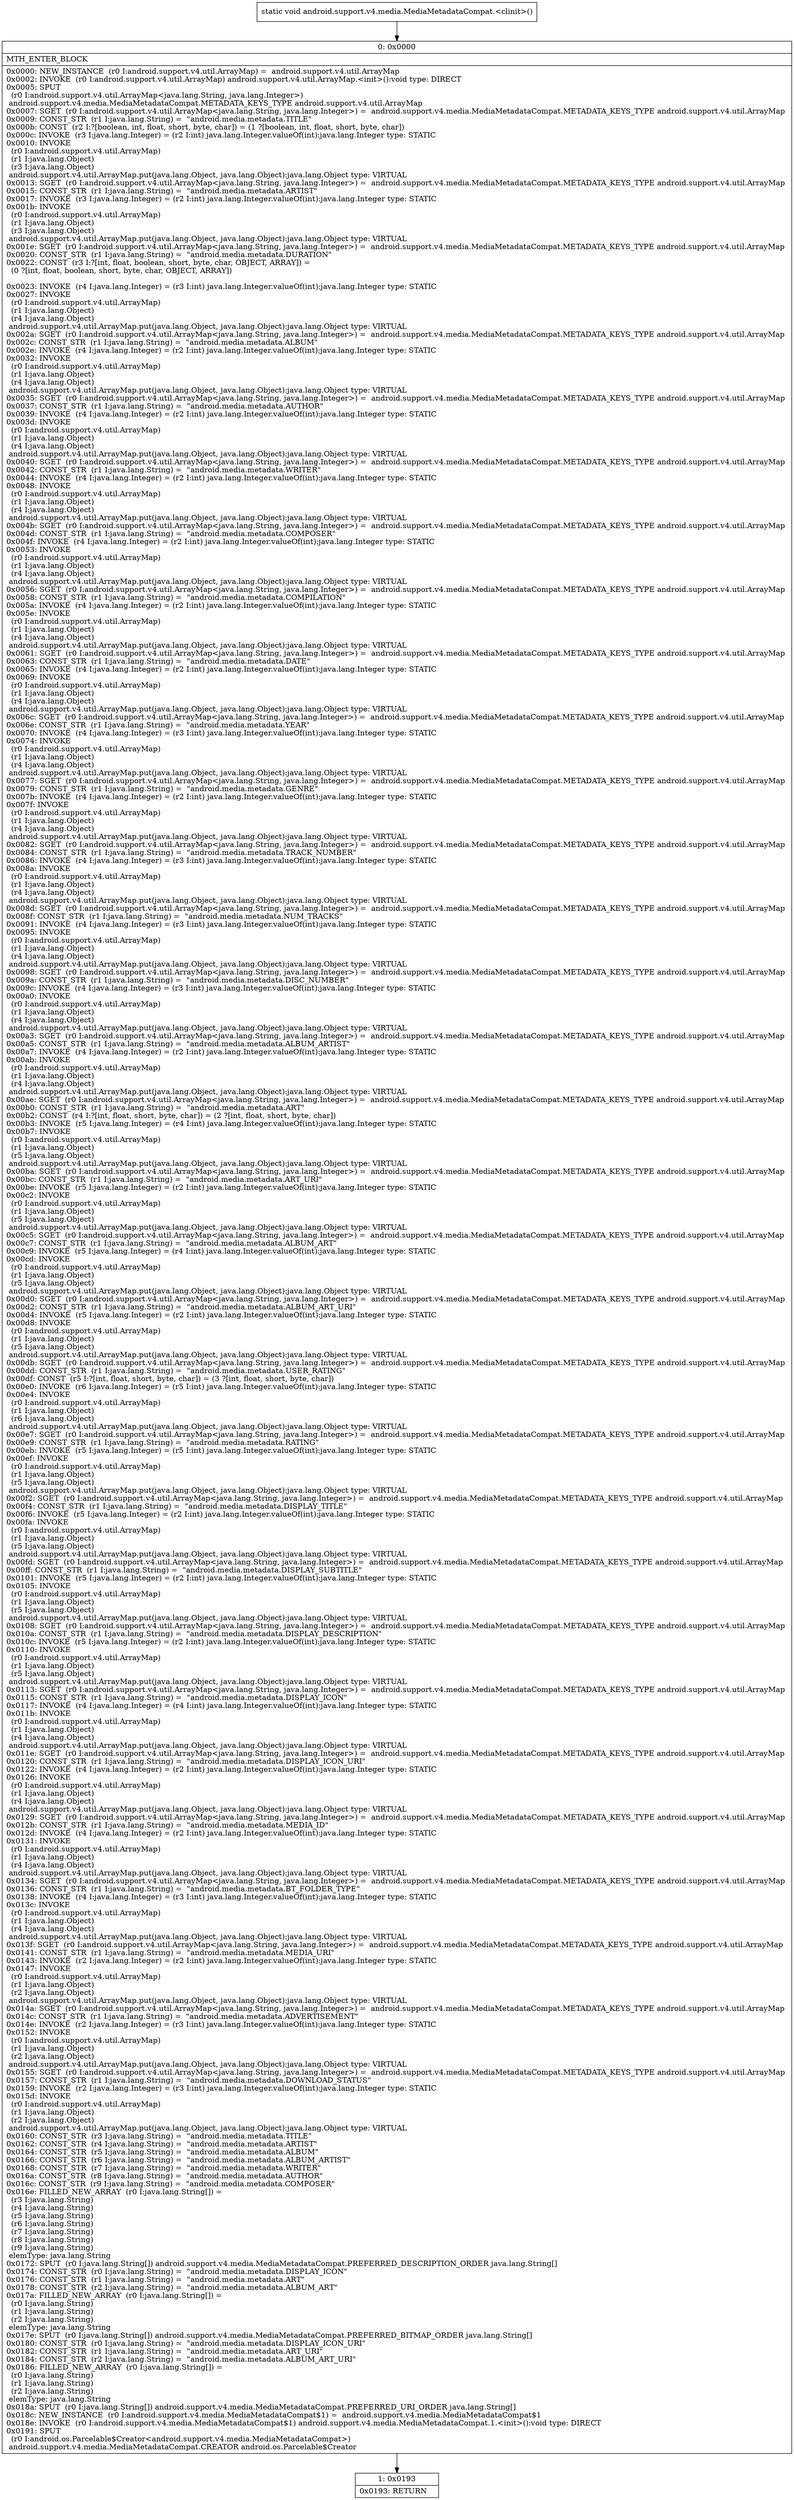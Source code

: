 digraph "CFG forandroid.support.v4.media.MediaMetadataCompat.\<clinit\>()V" {
Node_0 [shape=record,label="{0\:\ 0x0000|MTH_ENTER_BLOCK\l|0x0000: NEW_INSTANCE  (r0 I:android.support.v4.util.ArrayMap) =  android.support.v4.util.ArrayMap \l0x0002: INVOKE  (r0 I:android.support.v4.util.ArrayMap) android.support.v4.util.ArrayMap.\<init\>():void type: DIRECT \l0x0005: SPUT  \l  (r0 I:android.support.v4.util.ArrayMap\<java.lang.String, java.lang.Integer\>)\l android.support.v4.media.MediaMetadataCompat.METADATA_KEYS_TYPE android.support.v4.util.ArrayMap \l0x0007: SGET  (r0 I:android.support.v4.util.ArrayMap\<java.lang.String, java.lang.Integer\>) =  android.support.v4.media.MediaMetadataCompat.METADATA_KEYS_TYPE android.support.v4.util.ArrayMap \l0x0009: CONST_STR  (r1 I:java.lang.String) =  \"android.media.metadata.TITLE\" \l0x000b: CONST  (r2 I:?[boolean, int, float, short, byte, char]) = (1 ?[boolean, int, float, short, byte, char]) \l0x000c: INVOKE  (r3 I:java.lang.Integer) = (r2 I:int) java.lang.Integer.valueOf(int):java.lang.Integer type: STATIC \l0x0010: INVOKE  \l  (r0 I:android.support.v4.util.ArrayMap)\l  (r1 I:java.lang.Object)\l  (r3 I:java.lang.Object)\l android.support.v4.util.ArrayMap.put(java.lang.Object, java.lang.Object):java.lang.Object type: VIRTUAL \l0x0013: SGET  (r0 I:android.support.v4.util.ArrayMap\<java.lang.String, java.lang.Integer\>) =  android.support.v4.media.MediaMetadataCompat.METADATA_KEYS_TYPE android.support.v4.util.ArrayMap \l0x0015: CONST_STR  (r1 I:java.lang.String) =  \"android.media.metadata.ARTIST\" \l0x0017: INVOKE  (r3 I:java.lang.Integer) = (r2 I:int) java.lang.Integer.valueOf(int):java.lang.Integer type: STATIC \l0x001b: INVOKE  \l  (r0 I:android.support.v4.util.ArrayMap)\l  (r1 I:java.lang.Object)\l  (r3 I:java.lang.Object)\l android.support.v4.util.ArrayMap.put(java.lang.Object, java.lang.Object):java.lang.Object type: VIRTUAL \l0x001e: SGET  (r0 I:android.support.v4.util.ArrayMap\<java.lang.String, java.lang.Integer\>) =  android.support.v4.media.MediaMetadataCompat.METADATA_KEYS_TYPE android.support.v4.util.ArrayMap \l0x0020: CONST_STR  (r1 I:java.lang.String) =  \"android.media.metadata.DURATION\" \l0x0022: CONST  (r3 I:?[int, float, boolean, short, byte, char, OBJECT, ARRAY]) = \l  (0 ?[int, float, boolean, short, byte, char, OBJECT, ARRAY])\l \l0x0023: INVOKE  (r4 I:java.lang.Integer) = (r3 I:int) java.lang.Integer.valueOf(int):java.lang.Integer type: STATIC \l0x0027: INVOKE  \l  (r0 I:android.support.v4.util.ArrayMap)\l  (r1 I:java.lang.Object)\l  (r4 I:java.lang.Object)\l android.support.v4.util.ArrayMap.put(java.lang.Object, java.lang.Object):java.lang.Object type: VIRTUAL \l0x002a: SGET  (r0 I:android.support.v4.util.ArrayMap\<java.lang.String, java.lang.Integer\>) =  android.support.v4.media.MediaMetadataCompat.METADATA_KEYS_TYPE android.support.v4.util.ArrayMap \l0x002c: CONST_STR  (r1 I:java.lang.String) =  \"android.media.metadata.ALBUM\" \l0x002e: INVOKE  (r4 I:java.lang.Integer) = (r2 I:int) java.lang.Integer.valueOf(int):java.lang.Integer type: STATIC \l0x0032: INVOKE  \l  (r0 I:android.support.v4.util.ArrayMap)\l  (r1 I:java.lang.Object)\l  (r4 I:java.lang.Object)\l android.support.v4.util.ArrayMap.put(java.lang.Object, java.lang.Object):java.lang.Object type: VIRTUAL \l0x0035: SGET  (r0 I:android.support.v4.util.ArrayMap\<java.lang.String, java.lang.Integer\>) =  android.support.v4.media.MediaMetadataCompat.METADATA_KEYS_TYPE android.support.v4.util.ArrayMap \l0x0037: CONST_STR  (r1 I:java.lang.String) =  \"android.media.metadata.AUTHOR\" \l0x0039: INVOKE  (r4 I:java.lang.Integer) = (r2 I:int) java.lang.Integer.valueOf(int):java.lang.Integer type: STATIC \l0x003d: INVOKE  \l  (r0 I:android.support.v4.util.ArrayMap)\l  (r1 I:java.lang.Object)\l  (r4 I:java.lang.Object)\l android.support.v4.util.ArrayMap.put(java.lang.Object, java.lang.Object):java.lang.Object type: VIRTUAL \l0x0040: SGET  (r0 I:android.support.v4.util.ArrayMap\<java.lang.String, java.lang.Integer\>) =  android.support.v4.media.MediaMetadataCompat.METADATA_KEYS_TYPE android.support.v4.util.ArrayMap \l0x0042: CONST_STR  (r1 I:java.lang.String) =  \"android.media.metadata.WRITER\" \l0x0044: INVOKE  (r4 I:java.lang.Integer) = (r2 I:int) java.lang.Integer.valueOf(int):java.lang.Integer type: STATIC \l0x0048: INVOKE  \l  (r0 I:android.support.v4.util.ArrayMap)\l  (r1 I:java.lang.Object)\l  (r4 I:java.lang.Object)\l android.support.v4.util.ArrayMap.put(java.lang.Object, java.lang.Object):java.lang.Object type: VIRTUAL \l0x004b: SGET  (r0 I:android.support.v4.util.ArrayMap\<java.lang.String, java.lang.Integer\>) =  android.support.v4.media.MediaMetadataCompat.METADATA_KEYS_TYPE android.support.v4.util.ArrayMap \l0x004d: CONST_STR  (r1 I:java.lang.String) =  \"android.media.metadata.COMPOSER\" \l0x004f: INVOKE  (r4 I:java.lang.Integer) = (r2 I:int) java.lang.Integer.valueOf(int):java.lang.Integer type: STATIC \l0x0053: INVOKE  \l  (r0 I:android.support.v4.util.ArrayMap)\l  (r1 I:java.lang.Object)\l  (r4 I:java.lang.Object)\l android.support.v4.util.ArrayMap.put(java.lang.Object, java.lang.Object):java.lang.Object type: VIRTUAL \l0x0056: SGET  (r0 I:android.support.v4.util.ArrayMap\<java.lang.String, java.lang.Integer\>) =  android.support.v4.media.MediaMetadataCompat.METADATA_KEYS_TYPE android.support.v4.util.ArrayMap \l0x0058: CONST_STR  (r1 I:java.lang.String) =  \"android.media.metadata.COMPILATION\" \l0x005a: INVOKE  (r4 I:java.lang.Integer) = (r2 I:int) java.lang.Integer.valueOf(int):java.lang.Integer type: STATIC \l0x005e: INVOKE  \l  (r0 I:android.support.v4.util.ArrayMap)\l  (r1 I:java.lang.Object)\l  (r4 I:java.lang.Object)\l android.support.v4.util.ArrayMap.put(java.lang.Object, java.lang.Object):java.lang.Object type: VIRTUAL \l0x0061: SGET  (r0 I:android.support.v4.util.ArrayMap\<java.lang.String, java.lang.Integer\>) =  android.support.v4.media.MediaMetadataCompat.METADATA_KEYS_TYPE android.support.v4.util.ArrayMap \l0x0063: CONST_STR  (r1 I:java.lang.String) =  \"android.media.metadata.DATE\" \l0x0065: INVOKE  (r4 I:java.lang.Integer) = (r2 I:int) java.lang.Integer.valueOf(int):java.lang.Integer type: STATIC \l0x0069: INVOKE  \l  (r0 I:android.support.v4.util.ArrayMap)\l  (r1 I:java.lang.Object)\l  (r4 I:java.lang.Object)\l android.support.v4.util.ArrayMap.put(java.lang.Object, java.lang.Object):java.lang.Object type: VIRTUAL \l0x006c: SGET  (r0 I:android.support.v4.util.ArrayMap\<java.lang.String, java.lang.Integer\>) =  android.support.v4.media.MediaMetadataCompat.METADATA_KEYS_TYPE android.support.v4.util.ArrayMap \l0x006e: CONST_STR  (r1 I:java.lang.String) =  \"android.media.metadata.YEAR\" \l0x0070: INVOKE  (r4 I:java.lang.Integer) = (r3 I:int) java.lang.Integer.valueOf(int):java.lang.Integer type: STATIC \l0x0074: INVOKE  \l  (r0 I:android.support.v4.util.ArrayMap)\l  (r1 I:java.lang.Object)\l  (r4 I:java.lang.Object)\l android.support.v4.util.ArrayMap.put(java.lang.Object, java.lang.Object):java.lang.Object type: VIRTUAL \l0x0077: SGET  (r0 I:android.support.v4.util.ArrayMap\<java.lang.String, java.lang.Integer\>) =  android.support.v4.media.MediaMetadataCompat.METADATA_KEYS_TYPE android.support.v4.util.ArrayMap \l0x0079: CONST_STR  (r1 I:java.lang.String) =  \"android.media.metadata.GENRE\" \l0x007b: INVOKE  (r4 I:java.lang.Integer) = (r2 I:int) java.lang.Integer.valueOf(int):java.lang.Integer type: STATIC \l0x007f: INVOKE  \l  (r0 I:android.support.v4.util.ArrayMap)\l  (r1 I:java.lang.Object)\l  (r4 I:java.lang.Object)\l android.support.v4.util.ArrayMap.put(java.lang.Object, java.lang.Object):java.lang.Object type: VIRTUAL \l0x0082: SGET  (r0 I:android.support.v4.util.ArrayMap\<java.lang.String, java.lang.Integer\>) =  android.support.v4.media.MediaMetadataCompat.METADATA_KEYS_TYPE android.support.v4.util.ArrayMap \l0x0084: CONST_STR  (r1 I:java.lang.String) =  \"android.media.metadata.TRACK_NUMBER\" \l0x0086: INVOKE  (r4 I:java.lang.Integer) = (r3 I:int) java.lang.Integer.valueOf(int):java.lang.Integer type: STATIC \l0x008a: INVOKE  \l  (r0 I:android.support.v4.util.ArrayMap)\l  (r1 I:java.lang.Object)\l  (r4 I:java.lang.Object)\l android.support.v4.util.ArrayMap.put(java.lang.Object, java.lang.Object):java.lang.Object type: VIRTUAL \l0x008d: SGET  (r0 I:android.support.v4.util.ArrayMap\<java.lang.String, java.lang.Integer\>) =  android.support.v4.media.MediaMetadataCompat.METADATA_KEYS_TYPE android.support.v4.util.ArrayMap \l0x008f: CONST_STR  (r1 I:java.lang.String) =  \"android.media.metadata.NUM_TRACKS\" \l0x0091: INVOKE  (r4 I:java.lang.Integer) = (r3 I:int) java.lang.Integer.valueOf(int):java.lang.Integer type: STATIC \l0x0095: INVOKE  \l  (r0 I:android.support.v4.util.ArrayMap)\l  (r1 I:java.lang.Object)\l  (r4 I:java.lang.Object)\l android.support.v4.util.ArrayMap.put(java.lang.Object, java.lang.Object):java.lang.Object type: VIRTUAL \l0x0098: SGET  (r0 I:android.support.v4.util.ArrayMap\<java.lang.String, java.lang.Integer\>) =  android.support.v4.media.MediaMetadataCompat.METADATA_KEYS_TYPE android.support.v4.util.ArrayMap \l0x009a: CONST_STR  (r1 I:java.lang.String) =  \"android.media.metadata.DISC_NUMBER\" \l0x009c: INVOKE  (r4 I:java.lang.Integer) = (r3 I:int) java.lang.Integer.valueOf(int):java.lang.Integer type: STATIC \l0x00a0: INVOKE  \l  (r0 I:android.support.v4.util.ArrayMap)\l  (r1 I:java.lang.Object)\l  (r4 I:java.lang.Object)\l android.support.v4.util.ArrayMap.put(java.lang.Object, java.lang.Object):java.lang.Object type: VIRTUAL \l0x00a3: SGET  (r0 I:android.support.v4.util.ArrayMap\<java.lang.String, java.lang.Integer\>) =  android.support.v4.media.MediaMetadataCompat.METADATA_KEYS_TYPE android.support.v4.util.ArrayMap \l0x00a5: CONST_STR  (r1 I:java.lang.String) =  \"android.media.metadata.ALBUM_ARTIST\" \l0x00a7: INVOKE  (r4 I:java.lang.Integer) = (r2 I:int) java.lang.Integer.valueOf(int):java.lang.Integer type: STATIC \l0x00ab: INVOKE  \l  (r0 I:android.support.v4.util.ArrayMap)\l  (r1 I:java.lang.Object)\l  (r4 I:java.lang.Object)\l android.support.v4.util.ArrayMap.put(java.lang.Object, java.lang.Object):java.lang.Object type: VIRTUAL \l0x00ae: SGET  (r0 I:android.support.v4.util.ArrayMap\<java.lang.String, java.lang.Integer\>) =  android.support.v4.media.MediaMetadataCompat.METADATA_KEYS_TYPE android.support.v4.util.ArrayMap \l0x00b0: CONST_STR  (r1 I:java.lang.String) =  \"android.media.metadata.ART\" \l0x00b2: CONST  (r4 I:?[int, float, short, byte, char]) = (2 ?[int, float, short, byte, char]) \l0x00b3: INVOKE  (r5 I:java.lang.Integer) = (r4 I:int) java.lang.Integer.valueOf(int):java.lang.Integer type: STATIC \l0x00b7: INVOKE  \l  (r0 I:android.support.v4.util.ArrayMap)\l  (r1 I:java.lang.Object)\l  (r5 I:java.lang.Object)\l android.support.v4.util.ArrayMap.put(java.lang.Object, java.lang.Object):java.lang.Object type: VIRTUAL \l0x00ba: SGET  (r0 I:android.support.v4.util.ArrayMap\<java.lang.String, java.lang.Integer\>) =  android.support.v4.media.MediaMetadataCompat.METADATA_KEYS_TYPE android.support.v4.util.ArrayMap \l0x00bc: CONST_STR  (r1 I:java.lang.String) =  \"android.media.metadata.ART_URI\" \l0x00be: INVOKE  (r5 I:java.lang.Integer) = (r2 I:int) java.lang.Integer.valueOf(int):java.lang.Integer type: STATIC \l0x00c2: INVOKE  \l  (r0 I:android.support.v4.util.ArrayMap)\l  (r1 I:java.lang.Object)\l  (r5 I:java.lang.Object)\l android.support.v4.util.ArrayMap.put(java.lang.Object, java.lang.Object):java.lang.Object type: VIRTUAL \l0x00c5: SGET  (r0 I:android.support.v4.util.ArrayMap\<java.lang.String, java.lang.Integer\>) =  android.support.v4.media.MediaMetadataCompat.METADATA_KEYS_TYPE android.support.v4.util.ArrayMap \l0x00c7: CONST_STR  (r1 I:java.lang.String) =  \"android.media.metadata.ALBUM_ART\" \l0x00c9: INVOKE  (r5 I:java.lang.Integer) = (r4 I:int) java.lang.Integer.valueOf(int):java.lang.Integer type: STATIC \l0x00cd: INVOKE  \l  (r0 I:android.support.v4.util.ArrayMap)\l  (r1 I:java.lang.Object)\l  (r5 I:java.lang.Object)\l android.support.v4.util.ArrayMap.put(java.lang.Object, java.lang.Object):java.lang.Object type: VIRTUAL \l0x00d0: SGET  (r0 I:android.support.v4.util.ArrayMap\<java.lang.String, java.lang.Integer\>) =  android.support.v4.media.MediaMetadataCompat.METADATA_KEYS_TYPE android.support.v4.util.ArrayMap \l0x00d2: CONST_STR  (r1 I:java.lang.String) =  \"android.media.metadata.ALBUM_ART_URI\" \l0x00d4: INVOKE  (r5 I:java.lang.Integer) = (r2 I:int) java.lang.Integer.valueOf(int):java.lang.Integer type: STATIC \l0x00d8: INVOKE  \l  (r0 I:android.support.v4.util.ArrayMap)\l  (r1 I:java.lang.Object)\l  (r5 I:java.lang.Object)\l android.support.v4.util.ArrayMap.put(java.lang.Object, java.lang.Object):java.lang.Object type: VIRTUAL \l0x00db: SGET  (r0 I:android.support.v4.util.ArrayMap\<java.lang.String, java.lang.Integer\>) =  android.support.v4.media.MediaMetadataCompat.METADATA_KEYS_TYPE android.support.v4.util.ArrayMap \l0x00dd: CONST_STR  (r1 I:java.lang.String) =  \"android.media.metadata.USER_RATING\" \l0x00df: CONST  (r5 I:?[int, float, short, byte, char]) = (3 ?[int, float, short, byte, char]) \l0x00e0: INVOKE  (r6 I:java.lang.Integer) = (r5 I:int) java.lang.Integer.valueOf(int):java.lang.Integer type: STATIC \l0x00e4: INVOKE  \l  (r0 I:android.support.v4.util.ArrayMap)\l  (r1 I:java.lang.Object)\l  (r6 I:java.lang.Object)\l android.support.v4.util.ArrayMap.put(java.lang.Object, java.lang.Object):java.lang.Object type: VIRTUAL \l0x00e7: SGET  (r0 I:android.support.v4.util.ArrayMap\<java.lang.String, java.lang.Integer\>) =  android.support.v4.media.MediaMetadataCompat.METADATA_KEYS_TYPE android.support.v4.util.ArrayMap \l0x00e9: CONST_STR  (r1 I:java.lang.String) =  \"android.media.metadata.RATING\" \l0x00eb: INVOKE  (r5 I:java.lang.Integer) = (r5 I:int) java.lang.Integer.valueOf(int):java.lang.Integer type: STATIC \l0x00ef: INVOKE  \l  (r0 I:android.support.v4.util.ArrayMap)\l  (r1 I:java.lang.Object)\l  (r5 I:java.lang.Object)\l android.support.v4.util.ArrayMap.put(java.lang.Object, java.lang.Object):java.lang.Object type: VIRTUAL \l0x00f2: SGET  (r0 I:android.support.v4.util.ArrayMap\<java.lang.String, java.lang.Integer\>) =  android.support.v4.media.MediaMetadataCompat.METADATA_KEYS_TYPE android.support.v4.util.ArrayMap \l0x00f4: CONST_STR  (r1 I:java.lang.String) =  \"android.media.metadata.DISPLAY_TITLE\" \l0x00f6: INVOKE  (r5 I:java.lang.Integer) = (r2 I:int) java.lang.Integer.valueOf(int):java.lang.Integer type: STATIC \l0x00fa: INVOKE  \l  (r0 I:android.support.v4.util.ArrayMap)\l  (r1 I:java.lang.Object)\l  (r5 I:java.lang.Object)\l android.support.v4.util.ArrayMap.put(java.lang.Object, java.lang.Object):java.lang.Object type: VIRTUAL \l0x00fd: SGET  (r0 I:android.support.v4.util.ArrayMap\<java.lang.String, java.lang.Integer\>) =  android.support.v4.media.MediaMetadataCompat.METADATA_KEYS_TYPE android.support.v4.util.ArrayMap \l0x00ff: CONST_STR  (r1 I:java.lang.String) =  \"android.media.metadata.DISPLAY_SUBTITLE\" \l0x0101: INVOKE  (r5 I:java.lang.Integer) = (r2 I:int) java.lang.Integer.valueOf(int):java.lang.Integer type: STATIC \l0x0105: INVOKE  \l  (r0 I:android.support.v4.util.ArrayMap)\l  (r1 I:java.lang.Object)\l  (r5 I:java.lang.Object)\l android.support.v4.util.ArrayMap.put(java.lang.Object, java.lang.Object):java.lang.Object type: VIRTUAL \l0x0108: SGET  (r0 I:android.support.v4.util.ArrayMap\<java.lang.String, java.lang.Integer\>) =  android.support.v4.media.MediaMetadataCompat.METADATA_KEYS_TYPE android.support.v4.util.ArrayMap \l0x010a: CONST_STR  (r1 I:java.lang.String) =  \"android.media.metadata.DISPLAY_DESCRIPTION\" \l0x010c: INVOKE  (r5 I:java.lang.Integer) = (r2 I:int) java.lang.Integer.valueOf(int):java.lang.Integer type: STATIC \l0x0110: INVOKE  \l  (r0 I:android.support.v4.util.ArrayMap)\l  (r1 I:java.lang.Object)\l  (r5 I:java.lang.Object)\l android.support.v4.util.ArrayMap.put(java.lang.Object, java.lang.Object):java.lang.Object type: VIRTUAL \l0x0113: SGET  (r0 I:android.support.v4.util.ArrayMap\<java.lang.String, java.lang.Integer\>) =  android.support.v4.media.MediaMetadataCompat.METADATA_KEYS_TYPE android.support.v4.util.ArrayMap \l0x0115: CONST_STR  (r1 I:java.lang.String) =  \"android.media.metadata.DISPLAY_ICON\" \l0x0117: INVOKE  (r4 I:java.lang.Integer) = (r4 I:int) java.lang.Integer.valueOf(int):java.lang.Integer type: STATIC \l0x011b: INVOKE  \l  (r0 I:android.support.v4.util.ArrayMap)\l  (r1 I:java.lang.Object)\l  (r4 I:java.lang.Object)\l android.support.v4.util.ArrayMap.put(java.lang.Object, java.lang.Object):java.lang.Object type: VIRTUAL \l0x011e: SGET  (r0 I:android.support.v4.util.ArrayMap\<java.lang.String, java.lang.Integer\>) =  android.support.v4.media.MediaMetadataCompat.METADATA_KEYS_TYPE android.support.v4.util.ArrayMap \l0x0120: CONST_STR  (r1 I:java.lang.String) =  \"android.media.metadata.DISPLAY_ICON_URI\" \l0x0122: INVOKE  (r4 I:java.lang.Integer) = (r2 I:int) java.lang.Integer.valueOf(int):java.lang.Integer type: STATIC \l0x0126: INVOKE  \l  (r0 I:android.support.v4.util.ArrayMap)\l  (r1 I:java.lang.Object)\l  (r4 I:java.lang.Object)\l android.support.v4.util.ArrayMap.put(java.lang.Object, java.lang.Object):java.lang.Object type: VIRTUAL \l0x0129: SGET  (r0 I:android.support.v4.util.ArrayMap\<java.lang.String, java.lang.Integer\>) =  android.support.v4.media.MediaMetadataCompat.METADATA_KEYS_TYPE android.support.v4.util.ArrayMap \l0x012b: CONST_STR  (r1 I:java.lang.String) =  \"android.media.metadata.MEDIA_ID\" \l0x012d: INVOKE  (r4 I:java.lang.Integer) = (r2 I:int) java.lang.Integer.valueOf(int):java.lang.Integer type: STATIC \l0x0131: INVOKE  \l  (r0 I:android.support.v4.util.ArrayMap)\l  (r1 I:java.lang.Object)\l  (r4 I:java.lang.Object)\l android.support.v4.util.ArrayMap.put(java.lang.Object, java.lang.Object):java.lang.Object type: VIRTUAL \l0x0134: SGET  (r0 I:android.support.v4.util.ArrayMap\<java.lang.String, java.lang.Integer\>) =  android.support.v4.media.MediaMetadataCompat.METADATA_KEYS_TYPE android.support.v4.util.ArrayMap \l0x0136: CONST_STR  (r1 I:java.lang.String) =  \"android.media.metadata.BT_FOLDER_TYPE\" \l0x0138: INVOKE  (r4 I:java.lang.Integer) = (r3 I:int) java.lang.Integer.valueOf(int):java.lang.Integer type: STATIC \l0x013c: INVOKE  \l  (r0 I:android.support.v4.util.ArrayMap)\l  (r1 I:java.lang.Object)\l  (r4 I:java.lang.Object)\l android.support.v4.util.ArrayMap.put(java.lang.Object, java.lang.Object):java.lang.Object type: VIRTUAL \l0x013f: SGET  (r0 I:android.support.v4.util.ArrayMap\<java.lang.String, java.lang.Integer\>) =  android.support.v4.media.MediaMetadataCompat.METADATA_KEYS_TYPE android.support.v4.util.ArrayMap \l0x0141: CONST_STR  (r1 I:java.lang.String) =  \"android.media.metadata.MEDIA_URI\" \l0x0143: INVOKE  (r2 I:java.lang.Integer) = (r2 I:int) java.lang.Integer.valueOf(int):java.lang.Integer type: STATIC \l0x0147: INVOKE  \l  (r0 I:android.support.v4.util.ArrayMap)\l  (r1 I:java.lang.Object)\l  (r2 I:java.lang.Object)\l android.support.v4.util.ArrayMap.put(java.lang.Object, java.lang.Object):java.lang.Object type: VIRTUAL \l0x014a: SGET  (r0 I:android.support.v4.util.ArrayMap\<java.lang.String, java.lang.Integer\>) =  android.support.v4.media.MediaMetadataCompat.METADATA_KEYS_TYPE android.support.v4.util.ArrayMap \l0x014c: CONST_STR  (r1 I:java.lang.String) =  \"android.media.metadata.ADVERTISEMENT\" \l0x014e: INVOKE  (r2 I:java.lang.Integer) = (r3 I:int) java.lang.Integer.valueOf(int):java.lang.Integer type: STATIC \l0x0152: INVOKE  \l  (r0 I:android.support.v4.util.ArrayMap)\l  (r1 I:java.lang.Object)\l  (r2 I:java.lang.Object)\l android.support.v4.util.ArrayMap.put(java.lang.Object, java.lang.Object):java.lang.Object type: VIRTUAL \l0x0155: SGET  (r0 I:android.support.v4.util.ArrayMap\<java.lang.String, java.lang.Integer\>) =  android.support.v4.media.MediaMetadataCompat.METADATA_KEYS_TYPE android.support.v4.util.ArrayMap \l0x0157: CONST_STR  (r1 I:java.lang.String) =  \"android.media.metadata.DOWNLOAD_STATUS\" \l0x0159: INVOKE  (r2 I:java.lang.Integer) = (r3 I:int) java.lang.Integer.valueOf(int):java.lang.Integer type: STATIC \l0x015d: INVOKE  \l  (r0 I:android.support.v4.util.ArrayMap)\l  (r1 I:java.lang.Object)\l  (r2 I:java.lang.Object)\l android.support.v4.util.ArrayMap.put(java.lang.Object, java.lang.Object):java.lang.Object type: VIRTUAL \l0x0160: CONST_STR  (r3 I:java.lang.String) =  \"android.media.metadata.TITLE\" \l0x0162: CONST_STR  (r4 I:java.lang.String) =  \"android.media.metadata.ARTIST\" \l0x0164: CONST_STR  (r5 I:java.lang.String) =  \"android.media.metadata.ALBUM\" \l0x0166: CONST_STR  (r6 I:java.lang.String) =  \"android.media.metadata.ALBUM_ARTIST\" \l0x0168: CONST_STR  (r7 I:java.lang.String) =  \"android.media.metadata.WRITER\" \l0x016a: CONST_STR  (r8 I:java.lang.String) =  \"android.media.metadata.AUTHOR\" \l0x016c: CONST_STR  (r9 I:java.lang.String) =  \"android.media.metadata.COMPOSER\" \l0x016e: FILLED_NEW_ARRAY  (r0 I:java.lang.String[]) = \l  (r3 I:java.lang.String)\l  (r4 I:java.lang.String)\l  (r5 I:java.lang.String)\l  (r6 I:java.lang.String)\l  (r7 I:java.lang.String)\l  (r8 I:java.lang.String)\l  (r9 I:java.lang.String)\l elemType: java.lang.String \l0x0172: SPUT  (r0 I:java.lang.String[]) android.support.v4.media.MediaMetadataCompat.PREFERRED_DESCRIPTION_ORDER java.lang.String[] \l0x0174: CONST_STR  (r0 I:java.lang.String) =  \"android.media.metadata.DISPLAY_ICON\" \l0x0176: CONST_STR  (r1 I:java.lang.String) =  \"android.media.metadata.ART\" \l0x0178: CONST_STR  (r2 I:java.lang.String) =  \"android.media.metadata.ALBUM_ART\" \l0x017a: FILLED_NEW_ARRAY  (r0 I:java.lang.String[]) = \l  (r0 I:java.lang.String)\l  (r1 I:java.lang.String)\l  (r2 I:java.lang.String)\l elemType: java.lang.String \l0x017e: SPUT  (r0 I:java.lang.String[]) android.support.v4.media.MediaMetadataCompat.PREFERRED_BITMAP_ORDER java.lang.String[] \l0x0180: CONST_STR  (r0 I:java.lang.String) =  \"android.media.metadata.DISPLAY_ICON_URI\" \l0x0182: CONST_STR  (r1 I:java.lang.String) =  \"android.media.metadata.ART_URI\" \l0x0184: CONST_STR  (r2 I:java.lang.String) =  \"android.media.metadata.ALBUM_ART_URI\" \l0x0186: FILLED_NEW_ARRAY  (r0 I:java.lang.String[]) = \l  (r0 I:java.lang.String)\l  (r1 I:java.lang.String)\l  (r2 I:java.lang.String)\l elemType: java.lang.String \l0x018a: SPUT  (r0 I:java.lang.String[]) android.support.v4.media.MediaMetadataCompat.PREFERRED_URI_ORDER java.lang.String[] \l0x018c: NEW_INSTANCE  (r0 I:android.support.v4.media.MediaMetadataCompat$1) =  android.support.v4.media.MediaMetadataCompat$1 \l0x018e: INVOKE  (r0 I:android.support.v4.media.MediaMetadataCompat$1) android.support.v4.media.MediaMetadataCompat.1.\<init\>():void type: DIRECT \l0x0191: SPUT  \l  (r0 I:android.os.Parcelable$Creator\<android.support.v4.media.MediaMetadataCompat\>)\l android.support.v4.media.MediaMetadataCompat.CREATOR android.os.Parcelable$Creator \l}"];
Node_1 [shape=record,label="{1\:\ 0x0193|0x0193: RETURN   \l}"];
MethodNode[shape=record,label="{static void android.support.v4.media.MediaMetadataCompat.\<clinit\>() }"];
MethodNode -> Node_0;
Node_0 -> Node_1;
}

